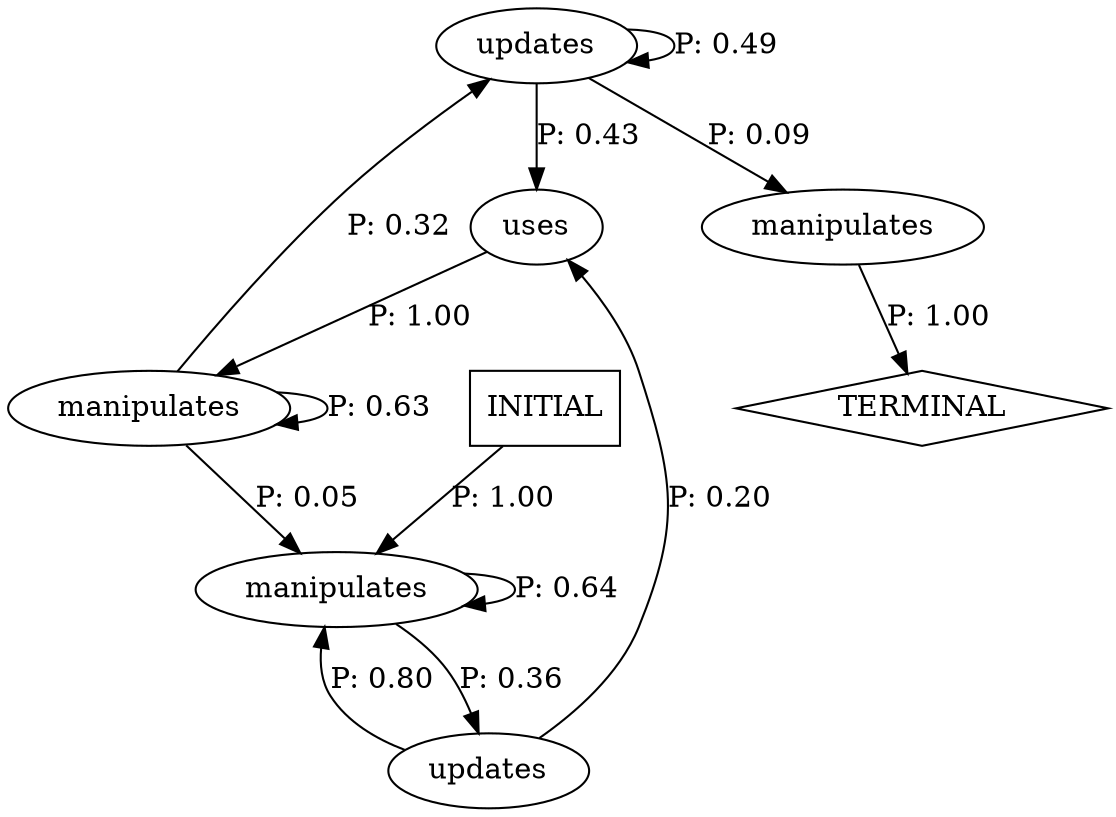 digraph G {
  0 [label="manipulates"];
  1 [label="manipulates"];
  2 [label="manipulates"];
  3 [label="updates"];
  4 [label="updates"];
  5 [label="uses"];
  6 [label="TERMINAL",shape=diamond];
  7 [label="INITIAL",shape=box];
0->6 [label="P: 1.00"];
1->1 [label="P: 0.64"];
1->3 [label="P: 0.36"];
2->1 [label="P: 0.05"];
2->2 [label="P: 0.63"];
2->4 [label="P: 0.32"];
3->1 [label="P: 0.80"];
3->5 [label="P: 0.20"];
4->0 [label="P: 0.09"];
4->4 [label="P: 0.49"];
4->5 [label="P: 0.43"];
5->2 [label="P: 1.00"];
7->1 [label="P: 1.00"];
}
